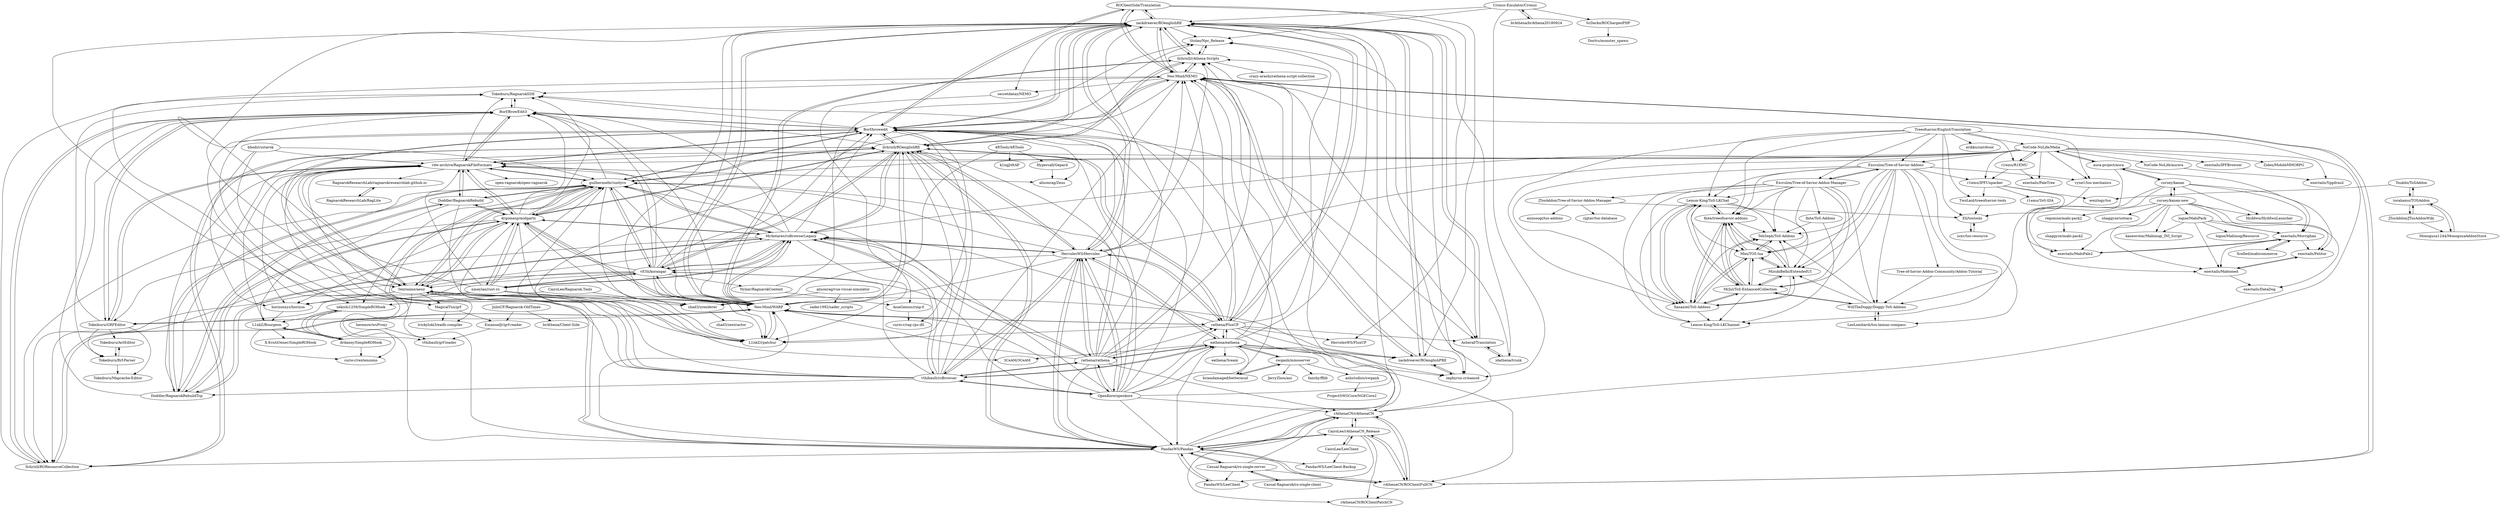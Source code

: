digraph G {
"ROClientSide/Translation" -> "zackdreaver/ROenglishRE"
"ROClientSide/Translation" -> "Neo-Mind/NEMO"
"ROClientSide/Translation" -> "zackdreaver/ROenglishPRE"
"ROClientSide/Translation" -> "HerculesWS/FluxCP"
"ROClientSide/Translation" -> "Borf/browedit"
"cursey/kanan-new" -> "cursey/kanan"
"cursey/kanan-new" -> "exectails/Morrighan"
"cursey/kanan-new" -> "shaggyze/uotiara"
"cursey/kanan-new" -> "exectails/MabiPale2"
"cursey/kanan-new" -> "Hyddwn/HyddwnLauncher"
"cursey/kanan-new" -> "exectails/Fetitor"
"cursey/kanan-new" -> "exectails/Mabioned"
"cursey/kanan-new" -> "logue/MabiPack"
"cursey/kanan-new" -> "regomne/mabi-pack2"
"cursey/kanan-new" -> "kaneorotar/Mabinogi_INI_Script"
"rathena/rathena" -> "HerculesWS/Hercules"
"rathena/rathena" -> "llchrisll/ROenglishRE"
"rathena/rathena" -> "OpenKore/openkore"
"rathena/rathena" -> "rathena/FluxCP"
"rathena/rathena" -> "PandasWS/Pandas"
"rathena/rathena" -> "vthibault/roBrowser"
"rathena/rathena" -> "zackdreaver/ROenglishRE"
"rathena/rathena" -> "eathena/eathena"
"rathena/rathena" -> "MrAntares/roBrowserLegacy"
"rathena/rathena" -> "guilhermelhr/unityro"
"rathena/rathena" -> "Neo-Mind/WARP"
"rathena/rathena" -> "Neo-Mind/NEMO"
"rathena/rathena" -> "rAthenaCN/rAthenaCN"
"rathena/rathena" -> "Borf/browedit"
"rathena/rathena" -> "llchrisll/rAthena-Scripts"
"Neo-Mind/NEMO" -> "zackdreaver/ROenglishRE"
"Neo-Mind/NEMO" -> "secretdataz/NEMO"
"Neo-Mind/NEMO" -> "zackdreaver/ROenglishPRE"
"Neo-Mind/NEMO" -> "zephyrus-cr/eamod"
"Neo-Mind/NEMO" -> "rAthenaCN/ROClientFullCN"
"Neo-Mind/NEMO" -> "ROClientSide/Translation"
"Neo-Mind/NEMO" -> "llchrisll/rAthena-Scripts"
"Neo-Mind/NEMO" -> "Borf/browedit"
"Neo-Mind/NEMO" -> "3CeAM/3CeAM"
"Neo-Mind/NEMO" -> "Asheraf/Translation"
"Neo-Mind/NEMO" -> "Tokeiburu/RagnarokSDE"
"MrAntares/roBrowserLegacy" -> "guilhermelhr/unityro"
"MrAntares/roBrowserLegacy" -> "llchrisll/ROenglishRE"
"MrAntares/roBrowserLegacy" -> "vE5li/korangar"
"MrAntares/roBrowserLegacy" -> "nmeylan/rust-ro"
"MrAntares/roBrowserLegacy" -> "Neo-Mind/WARP"
"MrAntares/roBrowserLegacy" -> "drgomesp/midgarts"
"MrAntares/roBrowserLegacy" -> "L1nkZ/rpatchur"
"MrAntares/roBrowserLegacy" -> "llchrisll/ROResourceCollection"
"MrAntares/roBrowserLegacy" -> "rdw-archive/RagnarokFileFormats"
"MrAntares/roBrowserLegacy" -> "Borf/BrowEdit3"
"MrAntares/roBrowserLegacy" -> "Temtaime/aesir"
"MrAntares/roBrowserLegacy" -> "vthibault/roBrowser"
"MrAntares/roBrowserLegacy" -> "HerculesWS/Hercules"
"MrAntares/roBrowserLegacy" -> "Doddler/RagnarokRebuildTcp"
"MrAntares/roBrowserLegacy" -> "Borf/browedit"
"vthibault/roBrowser" -> "MrAntares/roBrowserLegacy"
"vthibault/roBrowser" -> "guilhermelhr/unityro"
"vthibault/roBrowser" -> "HerculesWS/Hercules"
"vthibault/roBrowser" -> "Doddler/RagnarokRebuildTcp"
"vthibault/roBrowser" -> "eathena/eathena"
"vthibault/roBrowser" -> "drgomesp/midgarts"
"vthibault/roBrowser" -> "rdw-archive/RagnarokFileFormats"
"vthibault/roBrowser" -> "rathena/rathena"
"vthibault/roBrowser" -> "Temtaime/aesir"
"vthibault/roBrowser" -> "vE5li/korangar"
"vthibault/roBrowser" -> "Borf/browedit"
"vthibault/roBrowser" -> "Neo-Mind/NEMO"
"vthibault/roBrowser" -> "llchrisll/ROenglishRE"
"vthibault/roBrowser" -> "zackdreaver/ROenglishRE"
"vthibault/roBrowser" -> "OpenKore/openkore"
"PandasWS/Pandas" -> "rAthenaCN/rAthenaCN"
"PandasWS/Pandas" -> "rAthenaCN/ROClientFullCN"
"PandasWS/Pandas" -> "PandasWS/LeeClient"
"PandasWS/Pandas" -> "CairoLee/rAthenaCN_Release"
"PandasWS/Pandas" -> "llchrisll/ROenglishRE"
"PandasWS/Pandas" -> "guilhermelhr/unityro"
"PandasWS/Pandas" -> "Casual-Ragnarok/ro-single-server"
"PandasWS/Pandas" -> "llchrisll/ROResourceCollection"
"PandasWS/Pandas" -> "llchrisll/rAthena-Scripts"
"PandasWS/Pandas" -> "PandasWS/LeeClient-Backup"
"PandasWS/Pandas" -> "zackdreaver/ROenglishRE"
"PandasWS/Pandas" -> "Tokeiburu/RagnarokSDE"
"PandasWS/Pandas" -> "Neo-Mind/NEMO"
"PandasWS/Pandas" -> "Neo-Mind/WARP"
"PandasWS/Pandas" -> "HerculesWS/Hercules"
"Temtaime/aesir" -> "Borf/browedit"
"Temtaime/aesir" -> "L1nkZ/rpatchur"
"Temtaime/aesir" -> "rdw-archive/RagnarokFileFormats"
"Temtaime/aesir" -> "guilhermelhr/unityro"
"Temtaime/aesir" -> "drgomesp/midgarts"
"Temtaime/aesir" -> "horizonxyz/horizon"
"Temtaime/aesir" -> "Neo-Mind/WARP"
"Temtaime/aesir" -> "MagicalTux/grf"
"Temtaime/aesir" -> "vthibault/grf-loader"
"Temtaime/aesir" -> "trickyloki3/eadb.compiler"
"Temtaime/aesir" -> "zackdreaver/ROenglishPRE"
"Asheraf/Translation" -> "zackdreaver/ROenglishRE"
"Asheraf/Translation" -> "idathena/trunk"
"idathena/trunk" -> "Asheraf/Translation"
"idathena/trunk" -> "Stolao/Npc_Release"
"guilhermelhr/unityro" -> "MrAntares/roBrowserLegacy"
"guilhermelhr/unityro" -> "Doddler/RagnarokRebuildTcp"
"guilhermelhr/unityro" -> "llchrisll/ROenglishRE"
"guilhermelhr/unityro" -> "vE5li/korangar"
"guilhermelhr/unityro" -> "L1nkZ/rpatchur"
"guilhermelhr/unityro" -> "Temtaime/aesir"
"guilhermelhr/unityro" -> "rdw-archive/RagnarokFileFormats"
"guilhermelhr/unityro" -> "Doddler/RagnarokRebuild"
"guilhermelhr/unityro" -> "sekishi1259/SimpleROHook"
"guilhermelhr/unityro" -> "Borf/BrowEdit3"
"guilhermelhr/unityro" -> "Borf/browedit"
"guilhermelhr/unityro" -> "llchrisll/ROResourceCollection"
"guilhermelhr/unityro" -> "PandasWS/Pandas"
"guilhermelhr/unityro" -> "Neo-Mind/WARP"
"guilhermelhr/unityro" -> "drgomesp/midgarts"
"rathena/FluxCP" -> "zackdreaver/ROenglishRE"
"rathena/FluxCP" -> "llchrisll/ROenglishRE"
"rathena/FluxCP" -> "Neo-Mind/WARP"
"rathena/FluxCP" -> "zackdreaver/ROenglishPRE"
"rathena/FluxCP" -> "llchrisll/rAthena-Scripts"
"rathena/FluxCP" -> "HerculesWS/Hercules"
"rathena/FluxCP" -> "L1nkZ/rpatchur"
"rathena/FluxCP" -> "zephyrus-cr/eamod"
"rathena/FluxCP" -> "Borf/browedit"
"rathena/FluxCP" -> "Stolao/Npc_Release"
"rathena/FluxCP" -> "HerculesWS/FluxCP"
"rathena/FluxCP" -> "Neo-Mind/NEMO"
"rathena/FluxCP" -> "eathena/eathena"
"rathena/FluxCP" -> "Asheraf/Translation"
"rathena/FluxCP" -> "MrAntares/roBrowserLegacy"
"herenow/wsProxy" -> "vthibault/grf-loader"
"exectails/Mabioned" -> "exectails/Fetitor"
"exectails/Mabioned" -> "exectails/DataDog"
"bbodi/rustarok" -> "horizonxyz/horizon"
"bbodi/rustarok" -> "guilhermelhr/unityro"
"bbodi/rustarok" -> "rdw-archive/RagnarokFileFormats"
"bbodi/rustarok" -> "Temtaime/aesir"
"L1nkZ/Bourgeon" -> "curio-r/rextensions"
"L1nkZ/Bourgeon" -> "drdaxxy/SimpleROHook"
"L1nkZ/Bourgeon" -> "X-EcutiOnner/SimpleROHook"
"horizonxyz/horizon" -> "L1nkZ/Bourgeon"
"ScDarko/ROChargenPHP" -> "Doctrs/monster_spawn"
"briandamaged/bettermud" -> "swganh/mmoserver"
"Hypercall/Gepard" -> "alisonrag/Zeus"
"EmanuelJr/grf-reader" -> "vthibault/grf-loader"
"JulioCF/Ragnarok-OldTimes" -> "brAthena/Client-Side"
"JulioCF/Ragnarok-OldTimes" -> "EmanuelJr/grf-reader"
"anhstudios/swganh" -> "ProjectSWGCore/NGECore2"
"drdaxxy/SimpleROHook" -> "L1nkZ/Bourgeon"
"drdaxxy/SimpleROHook" -> "sekishi1259/SimpleROHook"
"drdaxxy/SimpleROHook" -> "curio-r/rextensions"
"Casual-Ragnarok/ro-single-server" -> "Casual-Ragnarok/ro-single-client"
"Casual-Ragnarok/ro-single-server" -> "PandasWS/Pandas"
"Casual-Ragnarok/ro-single-server" -> "rAthenaCN/rAthenaCN"
"Casual-Ragnarok/ro-single-server" -> "rAthenaCN/ROClientFullCN"
"Casual-Ragnarok/ro-single-server" -> "PandasWS/LeeClient"
"PandasWS/LeeClient" -> "PandasWS/Pandas"
"Tokeiburu/RagnarokSDE" -> "Borf/BrowEdit3"
"llchrisll/ROenglishRE" -> "Neo-Mind/WARP"
"llchrisll/ROenglishRE" -> "llchrisll/ROResourceCollection"
"llchrisll/ROenglishRE" -> "zackdreaver/ROenglishRE"
"llchrisll/ROenglishRE" -> "llchrisll/rAthena-Scripts"
"llchrisll/ROenglishRE" -> "guilhermelhr/unityro"
"llchrisll/ROenglishRE" -> "MrAntares/roBrowserLegacy"
"llchrisll/ROenglishRE" -> "rathena/FluxCP"
"llchrisll/ROenglishRE" -> "HerculesWS/Hercules"
"llchrisll/ROenglishRE" -> "L1nkZ/rpatchur"
"llchrisll/ROenglishRE" -> "PandasWS/Pandas"
"llchrisll/ROenglishRE" -> "vE5li/korangar"
"llchrisll/ROenglishRE" -> "Borf/browedit"
"llchrisll/ROenglishRE" -> "drgomesp/midgarts"
"llchrisll/ROenglishRE" -> "Borf/BrowEdit3"
"llchrisll/ROenglishRE" -> "rdw-archive/RagnarokFileFormats"
"L1nkZ/rpatchur" -> "Neo-Mind/WARP"
"Doddler/RagnarokRebuild" -> "Doddler/RagnarokRebuildTcp"
"Doddler/RagnarokRebuild" -> "L1nkZ/Bourgeon"
"Doddler/RagnarokRebuild" -> "drgomesp/midgarts"
"Doddler/RagnarokRebuild" -> "guilhermelhr/unityro"
"Doddler/RagnarokRebuild" -> "rdw-archive/RagnarokFileFormats"
"Doddler/RagnarokRebuild" -> "L1nkZ/rpatchur"
"Cronus-Emulator/Cronus" -> "brAthena/brAthena20180924"
"Cronus-Emulator/Cronus" -> "zephyrus-cr/eamod"
"Cronus-Emulator/Cronus" -> "zackdreaver/ROenglishRE"
"Cronus-Emulator/Cronus" -> "ScDarko/ROChargenPHP"
"Cronus-Emulator/Cronus" -> "Stolao/Npc_Release"
"zephyrus-cr/eamod" -> "zackdreaver/ROenglishPRE"
"Casual-Ragnarok/ro-single-client" -> "Casual-Ragnarok/ro-single-server"
"TwoLaid/treeofsavior-tools" -> "Ell/tostools"
"exectails/MabiPale2" -> "exectails/Morrighan"
"eathena/eathena" -> "swganh/mmoserver"
"eathena/eathena" -> "HerculesWS/Hercules"
"eathena/eathena" -> "rathena/FluxCP"
"eathena/eathena" -> "Neo-Mind/NEMO"
"eathena/eathena" -> "zephyrus-cr/eamod"
"eathena/eathena" -> "rAthenaCN/rAthenaCN"
"eathena/eathena" -> "briandamaged/bettermud"
"eathena/eathena" -> "eathena/3ceam"
"eathena/eathena" -> "zackdreaver/ROenglishRE"
"eathena/eathena" -> "zackdreaver/ROenglishPRE"
"eathena/eathena" -> "vthibault/roBrowser"
"eathena/eathena" -> "rAthenaCN/ROClientFullCN"
"eathena/eathena" -> "PandasWS/Pandas"
"eathena/eathena" -> "rathena/rathena"
"eathena/eathena" -> "3CeAM/3CeAM"
"rdw-archive/RagnarokFileFormats" -> "drgomesp/midgarts"
"rdw-archive/RagnarokFileFormats" -> "Borf/browedit"
"rdw-archive/RagnarokFileFormats" -> "horizonxyz/horizon"
"rdw-archive/RagnarokFileFormats" -> "Tokeiburu/GRFEditor"
"rdw-archive/RagnarokFileFormats" -> "Temtaime/aesir"
"rdw-archive/RagnarokFileFormats" -> "Borf/BrowEdit3"
"rdw-archive/RagnarokFileFormats" -> "RagnarokResearchLab/ragnarokresearchlab.github.io"
"rdw-archive/RagnarokFileFormats" -> "open-ragnarok/open-ragnarok"
"rdw-archive/RagnarokFileFormats" -> "guilhermelhr/unityro"
"rdw-archive/RagnarokFileFormats" -> "MagicalTux/grf"
"rdw-archive/RagnarokFileFormats" -> "Tokeiburu/RagnarokSDE"
"rdw-archive/RagnarokFileFormats" -> "L1nkZ/Bourgeon"
"rdw-archive/RagnarokFileFormats" -> "Doddler/RagnarokRebuild"
"rdw-archive/RagnarokFileFormats" -> "alisonrag/Zeus"
"sekishi1259/SimpleROHook" -> "drdaxxy/SimpleROHook"
"sekishi1259/SimpleROHook" -> "curio-r/rextensions"
"sekishi1259/SimpleROHook" -> "L1nkZ/Bourgeon"
"Ell/tostools" -> "zcxv/tos-resource"
"vE5li/korangar" -> "nmeylan/rust-ro"
"vE5li/korangar" -> "guilhermelhr/unityro"
"vE5li/korangar" -> "MrAntares/roBrowserLegacy"
"vE5li/korangar" -> "Neo-Mind/WARP"
"vE5li/korangar" -> "llchrisll/ROenglishRE"
"vE5li/korangar" -> "Borf/BrowEdit3"
"vE5li/korangar" -> "horizonxyz/horizon"
"vE5li/korangar" -> "drgomesp/midgarts"
"vE5li/korangar" -> "L1nkZ/rpatchur"
"vE5li/korangar" -> "llchrisll/ROResourceCollection"
"vE5li/korangar" -> "rdw-archive/RagnarokFileFormats"
"vE5li/korangar" -> "Borf/browedit"
"vE5li/korangar" -> "Nyliar/RagnarokContent"
"vE5li/korangar" -> "zackdreaver/ROenglishRE"
"vE5li/korangar" -> "Temtaime/aesir"
"zackdreaver/ROenglishRE" -> "zackdreaver/ROenglishPRE"
"zackdreaver/ROenglishRE" -> "llchrisll/ROenglishRE"
"zackdreaver/ROenglishRE" -> "Neo-Mind/NEMO"
"zackdreaver/ROenglishRE" -> "Asheraf/Translation"
"zackdreaver/ROenglishRE" -> "rathena/FluxCP"
"zackdreaver/ROenglishRE" -> "Stolao/Npc_Release"
"zackdreaver/ROenglishRE" -> "Borf/browedit"
"zackdreaver/ROenglishRE" -> "zephyrus-cr/eamod"
"zackdreaver/ROenglishRE" -> "ROClientSide/Translation"
"zackdreaver/ROenglishRE" -> "llchrisll/rAthena-Scripts"
"zackdreaver/ROenglishRE" -> "Neo-Mind/WARP"
"zackdreaver/ROenglishRE" -> "secretdataz/NEMO"
"zackdreaver/ROenglishRE" -> "idathena/trunk"
"zackdreaver/ROenglishRE" -> "L1nkZ/rpatchur"
"zackdreaver/ROenglishRE" -> "HerculesWS/Hercules"
"zackdreaver/ROenglishPRE" -> "zackdreaver/ROenglishRE"
"zackdreaver/ROenglishPRE" -> "zephyrus-cr/eamod"
"zackdreaver/ROenglishPRE" -> "Neo-Mind/NEMO"
"llchrisll/rAthena-Scripts" -> "Stolao/Npc_Release"
"llchrisll/rAthena-Scripts" -> "llchrisll/ROenglishRE"
"llchrisll/rAthena-Scripts" -> "crazy-arashi/rathena-script-collection"
"llchrisll/rAthena-Scripts" -> "zackdreaver/ROenglishRE"
"llchrisll/rAthena-Scripts" -> "Neo-Mind/WARP"
"llchrisll/rAthena-Scripts" -> "Neo-Mind/NEMO"
"drgomesp/midgarts" -> "rdw-archive/RagnarokFileFormats"
"drgomesp/midgarts" -> "horizonxyz/horizon"
"drgomesp/midgarts" -> "Doddler/RagnarokRebuild"
"drgomesp/midgarts" -> "Borf/BrowEdit3"
"drgomesp/midgarts" -> "zhad3/zrenderer"
"drgomesp/midgarts" -> "L1nkZ/rpatchur"
"drgomesp/midgarts" -> "Temtaime/aesir"
"drgomesp/midgarts" -> "llchrisll/ROenglishRE"
"drgomesp/midgarts" -> "MrAntares/roBrowserLegacy"
"drgomesp/midgarts" -> "Neo-Mind/WARP"
"drgomesp/midgarts" -> "Tokeiburu/GRFEditor"
"drgomesp/midgarts" -> "nmeylan/rust-ro"
"drgomesp/midgarts" -> "guilhermelhr/unityro"
"drgomesp/midgarts" -> "Tokeiburu/RagnarokSDE"
"drgomesp/midgarts" -> "Doddler/RagnarokRebuildTcp"
"Neo-Mind/WARP" -> "llchrisll/ROenglishRE"
"Neo-Mind/WARP" -> "L1nkZ/rpatchur"
"Neo-Mind/WARP" -> "llchrisll/ROResourceCollection"
"Neo-Mind/WARP" -> "zackdreaver/ROenglishRE"
"Neo-Mind/WARP" -> "llchrisll/rAthena-Scripts"
"Neo-Mind/WARP" -> "Borf/BrowEdit3"
"Neo-Mind/WARP" -> "rathena/FluxCP"
"Neo-Mind/WARP" -> "vE5li/korangar"
"Neo-Mind/WARP" -> "MrAntares/roBrowserLegacy"
"Neo-Mind/WARP" -> "drgomesp/midgarts"
"Neo-Mind/WARP" -> "Tokeiburu/GRFEditor"
"Neo-Mind/WARP" -> "Temtaime/aesir"
"Borf/browedit" -> "rdw-archive/RagnarokFileFormats"
"Borf/browedit" -> "Borf/BrowEdit3"
"Borf/browedit" -> "Temtaime/aesir"
"Borf/browedit" -> "MagicalTux/grf"
"Borf/browedit" -> "zackdreaver/ROenglishRE"
"Borf/browedit" -> "Asheraf/Translation"
"Borf/browedit" -> "sekishi1259/SimpleROHook"
"Borf/browedit" -> "Neo-Mind/NEMO"
"Borf/browedit" -> "llchrisll/ROenglishRE"
"Borf/browedit" -> "Tokeiburu/RagnarokSDE"
"Borf/browedit" -> "Stolao/Npc_Release"
"Borf/browedit" -> "guilhermelhr/unityro"
"Borf/browedit" -> "ROClientSide/Translation"
"Borf/browedit" -> "alisonrag/Zeus"
"Borf/browedit" -> "curio-r/rag-cps-dll"
"Treeofsavior/EnglishTranslation" -> "Excrulon/Tree-of-Savior-Addons"
"Treeofsavior/EnglishTranslation" -> "r1emu/R1EMU"
"Treeofsavior/EnglishTranslation" -> "NoCode-NoLife/Melia"
"Treeofsavior/EnglishTranslation" -> "TwoLaid/treeofsavior-tools"
"Treeofsavior/EnglishTranslation" -> "Lemon-King/ToS-LKChat"
"Treeofsavior/EnglishTranslation" -> "fiote/treeofsavior-addons"
"Treeofsavior/EnglishTranslation" -> "vyne1/tos-mechanics"
"Treeofsavior/EnglishTranslation" -> "Excrulon/Tree-of-Savior-Addon-Manager"
"Treeofsavior/EnglishTranslation" -> "Ell/tostools"
"Treeofsavior/EnglishTranslation" -> "erikku/smt4tool"
"Treeofsavior/EnglishTranslation" -> "Xanaxiel/ToS-Addons"
"Doddler/RagnarokRebuildTcp" -> "Doddler/RagnarokRebuild"
"Doddler/RagnarokRebuildTcp" -> "guilhermelhr/unityro"
"Doddler/RagnarokRebuildTcp" -> "drgomesp/midgarts"
"Doddler/RagnarokRebuildTcp" -> "MrAntares/roBrowserLegacy"
"Doddler/RagnarokRebuildTcp" -> "Borf/BrowEdit3"
"Doddler/RagnarokRebuildTcp" -> "rdw-archive/RagnarokFileFormats"
"brAthena/brAthena20180924" -> "Cronus-Emulator/Cronus"
"logue/MabiPack" -> "exectails/Morrighan"
"logue/MabiPack" -> "logue/MabinogiResource"
"logue/MabiPack" -> "kaneorotar/Mabinogi_INI_Script"
"logue/MabiPack" -> "exectails/Mabioned"
"logue/MabiPack" -> "exectails/DataDog"
"exectails/Morrighan" -> "exectails/MabiPale2"
"exectails/Morrighan" -> "exectails/Fetitor"
"exectails/Morrighan" -> "Xcelled/mabicommerce"
"exectails/Morrighan" -> "exectails/Mabioned"
"nmeylan/rust-ro" -> "vE5li/korangar"
"nmeylan/rust-ro" -> "MrAntares/roBrowserLegacy"
"nmeylan/rust-ro" -> "horizonxyz/horizon"
"nmeylan/rust-ro" -> "Borf/BrowEdit3"
"nmeylan/rust-ro" -> "rdw-archive/RagnarokFileFormats"
"nmeylan/rust-ro" -> "drgomesp/midgarts"
"nmeylan/rust-ro" -> "L1nkZ/rpatchur"
"nmeylan/rust-ro" -> "Tokeiburu/GRFEditor"
"nmeylan/rust-ro" -> "guilhermelhr/unityro"
"nmeylan/rust-ro" -> "zhad3/zrenderer"
"zhad3/zrenderer" -> "zhad3/zextractor"
"Xcelled/mabicommerce" -> "exectails/Morrighan"
"llchrisll/ROResourceCollection" -> "llchrisll/ROenglishRE"
"llchrisll/ROResourceCollection" -> "Neo-Mind/WARP"
"llchrisll/ROResourceCollection" -> "Borf/BrowEdit3"
"llchrisll/ROResourceCollection" -> "Tokeiburu/RagnarokSDE"
"zcxv/tos-resource" -> "Ell/tostools"
"Stolao/Npc_Release" -> "llchrisll/rAthena-Scripts"
"4RTools/4RTools" -> "k1ngJ/dtAP"
"4RTools/4RTools" -> "Hypercall/Gepard"
"4RTools/4RTools" -> "zhad3/zrenderer"
"r1emu/R1EMU" -> "exectails/PaleTree"
"r1emu/R1EMU" -> "NoCode-NoLife/Melia"
"r1emu/R1EMU" -> "r1emu/IPFUnpacker"
"Borf/BrowEdit3" -> "Tokeiburu/RagnarokSDE"
"Borf/BrowEdit3" -> "Borf/browedit"
"Borf/BrowEdit3" -> "Tokeiburu/GRFEditor"
"Borf/BrowEdit3" -> "llchrisll/ROResourceCollection"
"Borf/BrowEdit3" -> "rdw-archive/RagnarokFileFormats"
"Borf/BrowEdit3" -> "Tokeiburu/Rrf-Parser"
"r1emu/IPFUnpacker" -> "TwoLaid/treeofsavior-tools"
"r1emu/IPFUnpacker" -> "Ell/tostools"
"r1emu/IPFUnpacker" -> "weizlogy/tos"
"r1emu/IPFUnpacker" -> "r1emu/ToS-IDA"
"Excrulon/Tree-of-Savior-Addons" -> "Excrulon/Tree-of-Savior-Addon-Manager"
"Excrulon/Tree-of-Savior-Addons" -> "Xanaxiel/ToS-Addons"
"Excrulon/Tree-of-Savior-Addons" -> "Lemon-King/ToS-LKChat"
"Excrulon/Tree-of-Savior-Addons" -> "fiote/treeofsavior-addons"
"Excrulon/Tree-of-Savior-Addons" -> "MrJul/ToS-EnhancedCollection"
"Excrulon/Tree-of-Savior-Addons" -> "Miei/TOS-lua"
"Excrulon/Tree-of-Savior-Addons" -> "MizukiBelhi/ExtendedUI"
"Excrulon/Tree-of-Savior-Addons" -> "TehSeph/ToS-Addons"
"Excrulon/Tree-of-Savior-Addons" -> "WillTheDoggy/Doggy-ToS-Addons"
"Excrulon/Tree-of-Savior-Addons" -> "vyne1/tos-mechanics"
"Excrulon/Tree-of-Savior-Addons" -> "Lemon-King/ToS-LKChannel"
"Excrulon/Tree-of-Savior-Addons" -> "Tree-of-Savior-Addon-Community/Addon-Tutorial"
"Excrulon/Tree-of-Savior-Addons" -> "LeoLombardi/tos-laimas-compass"
"Excrulon/Tree-of-Savior-Addons" -> "r1emu/IPFUnpacker"
"exectails/Fetitor" -> "exectails/Mabioned"
"regomne/mabi-pack2" -> "shaggyze/mabi-pack2"
"Excrulon/Tree-of-Savior-Addon-Manager" -> "MrJul/ToS-EnhancedCollection"
"Excrulon/Tree-of-Savior-Addon-Manager" -> "Xanaxiel/ToS-Addons"
"Excrulon/Tree-of-Savior-Addon-Manager" -> "Excrulon/Tree-of-Savior-Addons"
"Excrulon/Tree-of-Savior-Addon-Manager" -> "Lemon-King/ToS-LKChat"
"Excrulon/Tree-of-Savior-Addon-Manager" -> "Miei/TOS-lua"
"Excrulon/Tree-of-Savior-Addon-Manager" -> "fiote/treeofsavior-addons"
"Excrulon/Tree-of-Savior-Addon-Manager" -> "fiote/ToS-Addons"
"Excrulon/Tree-of-Savior-Addon-Manager" -> "Lemon-King/ToS-LKChannel"
"Excrulon/Tree-of-Savior-Addon-Manager" -> "WillTheDoggy/Doggy-ToS-Addons"
"Excrulon/Tree-of-Savior-Addon-Manager" -> "TehSeph/ToS-Addons"
"Excrulon/Tree-of-Savior-Addon-Manager" -> "MizukiBelhi/ExtendedUI"
"Excrulon/Tree-of-Savior-Addon-Manager" -> "JTosAddon/Tree-of-Savior-Addon-Manager"
"aura-project/aura" -> "cursey/kanan"
"aura-project/aura" -> "exectails/Morrighan"
"aura-project/aura" -> "exectails/MabiPale2"
"aura-project/aura" -> "NoCode-NoLife/Melia"
"vyne1/tos-mechanics" -> "WillTheDoggy/Doggy-ToS-Addons"
"alisonrag/vue-visual-simulator" -> "zhad3/zrenderer"
"alisonrag/vue-visual-simulator" -> "sader1992/sader_scripts"
"RagnarokResearchLab/ragnarokresearchlab.github.io" -> "RagnarokResearchLab/RagLite"
"MagicalTux/grf" -> "trickyloki3/eadb.compiler"
"MagicalTux/grf" -> "EmanuelJr/grf-reader"
"CairoLee/LeeClient" -> "PandasWS/LeeClient-Backup"
"CairoLee/LeeClient" -> "CairoLee/rAthenaCN_Release"
"rAthenaCN/rAthenaCN" -> "rAthenaCN/ROClientFullCN"
"rAthenaCN/rAthenaCN" -> "PandasWS/Pandas"
"rAthenaCN/rAthenaCN" -> "CairoLee/rAthenaCN_Release"
"rAthenaCN/rAthenaCN" -> "rAthenaCN/ROClientPatchCN"
"rAthenaCN/rAthenaCN" -> "zackdreaver/ROenglishRE"
"rAthenaCN/rAthenaCN" -> "Neo-Mind/NEMO"
"OpenKore/openkore" -> "rathena/rathena"
"OpenKore/openkore" -> "HerculesWS/Hercules"
"OpenKore/openkore" -> "vthibault/roBrowser"
"OpenKore/openkore" -> "llchrisll/ROenglishRE"
"OpenKore/openkore" -> "PandasWS/Pandas"
"OpenKore/openkore" -> "zackdreaver/ROenglishRE"
"OpenKore/openkore" -> "eathena/eathena"
"OpenKore/openkore" -> "MrAntares/roBrowserLegacy"
"OpenKore/openkore" -> "rathena/FluxCP"
"OpenKore/openkore" -> "vE5li/korangar"
"OpenKore/openkore" -> "guilhermelhr/unityro"
"OpenKore/openkore" -> "rAthenaCN/rAthenaCN"
"OpenKore/openkore" -> "Neo-Mind/WARP"
"OpenKore/openkore" -> "Neo-Mind/NEMO"
"OpenKore/openkore" -> "Borf/browedit"
"CairoLee/rAthenaCN_Release" -> "CairoLee/LeeClient"
"CairoLee/rAthenaCN_Release" -> "rAthenaCN/rAthenaCN"
"CairoLee/rAthenaCN_Release" -> "rAthenaCN/ROClientFullCN"
"CairoLee/rAthenaCN_Release" -> "rAthenaCN/ROClientPatchCN"
"CairoLee/rAthenaCN_Release" -> "PandasWS/Pandas"
"CairoLee/rAthenaCN_Release" -> "PandasWS/LeeClient"
"NoCode-NoLife/Melia" -> "r1emu/R1EMU"
"NoCode-NoLife/Melia" -> "exectails/PaleTree"
"NoCode-NoLife/Melia" -> "aura-project/aura"
"NoCode-NoLife/Melia" -> "r1emu/IPFUnpacker"
"NoCode-NoLife/Melia" -> "MrAntares/roBrowserLegacy"
"NoCode-NoLife/Melia" -> "guilhermelhr/unityro"
"NoCode-NoLife/Melia" -> "Excrulon/Tree-of-Savior-Addons"
"NoCode-NoLife/Melia" -> "Doddler/RagnarokRebuildTcp"
"NoCode-NoLife/Melia" -> "rdw-archive/RagnarokFileFormats"
"NoCode-NoLife/Melia" -> "exectails/Yggdrasil"
"NoCode-NoLife/Melia" -> "HerculesWS/Hercules"
"NoCode-NoLife/Melia" -> "exectails/IPFBrowser"
"NoCode-NoLife/Melia" -> "vyne1/tos-mechanics"
"NoCode-NoLife/Melia" -> "NoCode-NoLife/aurora"
"NoCode-NoLife/Melia" -> "Ziden/MobileMMORPG" ["e"=1]
"WillTheDoggy/Doggy-ToS-Addons" -> "MrJul/ToS-EnhancedCollection"
"WillTheDoggy/Doggy-ToS-Addons" -> "LeoLombardi/tos-laimas-compass"
"WillTheDoggy/Doggy-ToS-Addons" -> "TehSeph/ToS-Addons"
"WillTheDoggy/Doggy-ToS-Addons" -> "MizukiBelhi/ExtendedUI"
"Lemon-King/ToS-LKChat" -> "MrJul/ToS-EnhancedCollection"
"Lemon-King/ToS-LKChat" -> "fiote/treeofsavior-addons"
"Lemon-King/ToS-LKChat" -> "Xanaxiel/ToS-Addons"
"Lemon-King/ToS-LKChat" -> "Miei/TOS-lua"
"Lemon-King/ToS-LKChat" -> "TehSeph/ToS-Addons"
"Lemon-King/ToS-LKChat" -> "MizukiBelhi/ExtendedUI"
"Lemon-King/ToS-LKChat" -> "Lemon-King/ToS-LKChannel"
"CairoLee/Ragnarok.Tools" -> "zhad3/zrenderer"
"CairoLee/Ragnarok.Tools" -> "sekishi1259/SimpleROHook"
"Miei/TOS-lua" -> "TehSeph/ToS-Addons"
"Miei/TOS-lua" -> "MizukiBelhi/ExtendedUI"
"Miei/TOS-lua" -> "MrJul/ToS-EnhancedCollection"
"Miei/TOS-lua" -> "Xanaxiel/ToS-Addons"
"Miei/TOS-lua" -> "fiote/treeofsavior-addons"
"fiote/treeofsavior-addons" -> "Miei/TOS-lua"
"fiote/treeofsavior-addons" -> "TehSeph/ToS-Addons"
"fiote/treeofsavior-addons" -> "Lemon-King/ToS-LKChat"
"fiote/treeofsavior-addons" -> "Xanaxiel/ToS-Addons"
"fiote/treeofsavior-addons" -> "MizukiBelhi/ExtendedUI"
"fiote/treeofsavior-addons" -> "MrJul/ToS-EnhancedCollection"
"Tree-of-Savior-Addon-Community/Addon-Tutorial" -> "WillTheDoggy/Doggy-ToS-Addons"
"NoCode-NoLife/aurora" -> "exectails/Yggdrasil"
"Xanaxiel/ToS-Addons" -> "MrJul/ToS-EnhancedCollection"
"Xanaxiel/ToS-Addons" -> "Miei/TOS-lua"
"Xanaxiel/ToS-Addons" -> "Lemon-King/ToS-LKChat"
"Xanaxiel/ToS-Addons" -> "TehSeph/ToS-Addons"
"Xanaxiel/ToS-Addons" -> "fiote/treeofsavior-addons"
"Xanaxiel/ToS-Addons" -> "MizukiBelhi/ExtendedUI"
"Xanaxiel/ToS-Addons" -> "Lemon-King/ToS-LKChannel"
"TehSeph/ToS-Addons" -> "Miei/TOS-lua"
"MizukiBelhi/ExtendedUI" -> "TehSeph/ToS-Addons"
"MizukiBelhi/ExtendedUI" -> "Miei/TOS-lua"
"MizukiBelhi/ExtendedUI" -> "MrJul/ToS-EnhancedCollection"
"MizukiBelhi/ExtendedUI" -> "Xanaxiel/ToS-Addons"
"MizukiBelhi/ExtendedUI" -> "fiote/treeofsavior-addons"
"MrJul/ToS-EnhancedCollection" -> "Xanaxiel/ToS-Addons"
"MrJul/ToS-EnhancedCollection" -> "Miei/TOS-lua"
"MrJul/ToS-EnhancedCollection" -> "TehSeph/ToS-Addons"
"MrJul/ToS-EnhancedCollection" -> "Lemon-King/ToS-LKChat"
"MrJul/ToS-EnhancedCollection" -> "Lemon-King/ToS-LKChannel"
"MrJul/ToS-EnhancedCollection" -> "MizukiBelhi/ExtendedUI"
"MrJul/ToS-EnhancedCollection" -> "WillTheDoggy/Doggy-ToS-Addons"
"MrJul/ToS-EnhancedCollection" -> "fiote/treeofsavior-addons"
"LeoLombardi/tos-laimas-compass" -> "WillTheDoggy/Doggy-ToS-Addons"
"cursey/kanan" -> "cursey/kanan-new"
"cursey/kanan" -> "exectails/MabiPale2"
"cursey/kanan" -> "exectails/Morrighan"
"cursey/kanan" -> "Hyddwn/HyddwnLauncher"
"cursey/kanan" -> "exectails/Fetitor"
"cursey/kanan" -> "aura-project/aura"
"cursey/kanan" -> "exectails/Mabioned"
"swganh/mmoserver" -> "briandamaged/bettermud"
"swganh/mmoserver" -> "eathena/eathena"
"swganh/mmoserver" -> "anhstudios/swganh"
"swganh/mmoserver" -> "JerryZhou/aoi" ["e"=1]
"swganh/mmoserver" -> "fanchy/fflib" ["e"=1]
"rAthenaCN/ROClientFullCN" -> "rAthenaCN/rAthenaCN"
"rAthenaCN/ROClientFullCN" -> "rAthenaCN/ROClientPatchCN"
"rAthenaCN/ROClientFullCN" -> "PandasWS/Pandas"
"rAthenaCN/ROClientFullCN" -> "Neo-Mind/NEMO"
"rAthenaCN/ROClientFullCN" -> "CairoLee/rAthenaCN_Release"
"Tokeiburu/GRFEditor" -> "Tokeiburu/ActEditor"
"Tokeiburu/GRFEditor" -> "Tokeiburu/Rrf-Parser"
"Tokeiburu/GRFEditor" -> "Borf/BrowEdit3"
"Tokeiburu/GRFEditor" -> "rdw-archive/RagnarokFileFormats"
"Tokeiburu/GRFEditor" -> "Tokeiburu/Mapcache-Editor"
"Tokeiburu/GRFEditor" -> "Tokeiburu/RagnarokSDE"
"RagnarokResearchLab/RagLite" -> "RagnarokResearchLab/ragnarokresearchlab.github.io"
"Tokeiburu/Rrf-Parser" -> "Tokeiburu/ActEditor"
"Tokeiburu/Rrf-Parser" -> "Tokeiburu/Mapcache-Editor"
"Tokeiburu/ActEditor" -> "Tokeiburu/Rrf-Parser"
"fiote/ToS-Addons" -> "Lemon-King/ToS-LKChannel"
"fiote/ToS-Addons" -> "TehSeph/ToS-Addons"
"HerculesWS/Hercules" -> "rathena/rathena"
"HerculesWS/Hercules" -> "llchrisll/ROenglishRE"
"HerculesWS/Hercules" -> "zackdreaver/ROenglishRE"
"HerculesWS/Hercules" -> "rathena/FluxCP"
"HerculesWS/Hercules" -> "Neo-Mind/NEMO"
"HerculesWS/Hercules" -> "MrAntares/roBrowserLegacy"
"HerculesWS/Hercules" -> "eathena/eathena"
"HerculesWS/Hercules" -> "vthibault/roBrowser"
"HerculesWS/Hercules" -> "Borf/browedit"
"HerculesWS/Hercules" -> "guilhermelhr/unityro"
"HerculesWS/Hercules" -> "PandasWS/Pandas"
"HerculesWS/Hercules" -> "vE5li/korangar"
"HerculesWS/Hercules" -> "OpenKore/openkore"
"HerculesWS/Hercules" -> "Neo-Mind/WARP"
"HerculesWS/Hercules" -> "llchrisll/rAthena-Scripts"
"JTosAddon/Tree-of-Savior-Addon-Manager" -> "rjgtav/tos-database"
"JTosAddon/Tree-of-Savior-Addon-Manager" -> "eunsoogi/tos-addons"
"JTosAddon/Tree-of-Savior-Addon-Manager" -> "Ell/tostools"
"torahamu/TOSAddon" -> "JTosAddon/JTosAddonWiki"
"torahamu/TOSAddon" -> "Toukibi/ToSAddon"
"torahamu/TOSAddon" -> "Monogusa1244/MonogusaAddonStore"
"Toukibi/ToSAddon" -> "weizlogy/tos"
"Toukibi/ToSAddon" -> "torahamu/TOSAddon"
"Monogusa1244/MonogusaAddonStore" -> "torahamu/TOSAddon"
"AsiaGenius/ring-0" -> "curio-r/rag-cps-dll"
"JTosAddon/JTosAddonWiki" -> "torahamu/TOSAddon"
"JTosAddon/JTosAddonWiki" -> "Monogusa1244/MonogusaAddonStore"
"secretdataz/NEMO" -> "AsiaGenius/ring-0"
"Nyliar/RagnarokContent" -> "AsiaGenius/ring-0"
"Nyliar/RagnarokContent" -> "Stolao/Npc_Release"
"ROClientSide/Translation" ["l"="-22.931,-34.26"]
"zackdreaver/ROenglishRE" ["l"="-22.915,-34.242"]
"Neo-Mind/NEMO" ["l"="-22.915,-34.23"]
"zackdreaver/ROenglishPRE" ["l"="-22.932,-34.238"]
"HerculesWS/FluxCP" ["l"="-22.952,-34.265"]
"Borf/browedit" ["l"="-22.893,-34.264"]
"cursey/kanan-new" ["l"="-22.623,-34.183"]
"cursey/kanan" ["l"="-22.649,-34.205"]
"exectails/Morrighan" ["l"="-22.642,-34.193"]
"shaggyze/uotiara" ["l"="-22.596,-34.164"]
"exectails/MabiPale2" ["l"="-22.661,-34.195"]
"Hyddwn/HyddwnLauncher" ["l"="-22.644,-34.182"]
"exectails/Fetitor" ["l"="-22.629,-34.204"]
"exectails/Mabioned" ["l"="-22.616,-34.2"]
"logue/MabiPack" ["l"="-22.6,-34.192"]
"regomne/mabi-pack2" ["l"="-22.612,-34.151"]
"kaneorotar/Mabinogi_INI_Script" ["l"="-22.598,-34.177"]
"rathena/rathena" ["l"="-22.897,-34.216"]
"HerculesWS/Hercules" ["l"="-22.871,-34.231"]
"llchrisll/ROenglishRE" ["l"="-22.871,-34.247"]
"OpenKore/openkore" ["l"="-22.911,-34.256"]
"rathena/FluxCP" ["l"="-22.904,-34.24"]
"PandasWS/Pandas" ["l"="-22.874,-34.212"]
"vthibault/roBrowser" ["l"="-22.888,-34.249"]
"eathena/eathena" ["l"="-22.927,-34.215"]
"MrAntares/roBrowserLegacy" ["l"="-22.857,-34.257"]
"guilhermelhr/unityro" ["l"="-22.861,-34.267"]
"Neo-Mind/WARP" ["l"="-22.878,-34.258"]
"rAthenaCN/rAthenaCN" ["l"="-22.908,-34.196"]
"llchrisll/rAthena-Scripts" ["l"="-22.891,-34.233"]
"secretdataz/NEMO" ["l"="-22.956,-34.254"]
"zephyrus-cr/eamod" ["l"="-22.948,-34.229"]
"rAthenaCN/ROClientFullCN" ["l"="-22.895,-34.191"]
"3CeAM/3CeAM" ["l"="-22.953,-34.213"]
"Asheraf/Translation" ["l"="-22.942,-34.243"]
"Tokeiburu/RagnarokSDE" ["l"="-22.846,-34.253"]
"vE5li/korangar" ["l"="-22.884,-34.273"]
"nmeylan/rust-ro" ["l"="-22.866,-34.29"]
"drgomesp/midgarts" ["l"="-22.863,-34.278"]
"L1nkZ/rpatchur" ["l"="-22.875,-34.27"]
"llchrisll/ROResourceCollection" ["l"="-22.85,-34.245"]
"rdw-archive/RagnarokFileFormats" ["l"="-22.85,-34.281"]
"Borf/BrowEdit3" ["l"="-22.846,-34.267"]
"Temtaime/aesir" ["l"="-22.883,-34.286"]
"Doddler/RagnarokRebuildTcp" ["l"="-22.829,-34.268"]
"PandasWS/LeeClient" ["l"="-22.861,-34.184"]
"CairoLee/rAthenaCN_Release" ["l"="-22.881,-34.181"]
"Casual-Ragnarok/ro-single-server" ["l"="-22.884,-34.168"]
"PandasWS/LeeClient-Backup" ["l"="-22.85,-34.178"]
"horizonxyz/horizon" ["l"="-22.864,-34.304"]
"MagicalTux/grf" ["l"="-22.891,-34.304"]
"vthibault/grf-loader" ["l"="-22.897,-34.334"]
"trickyloki3/eadb.compiler" ["l"="-22.905,-34.307"]
"idathena/trunk" ["l"="-22.961,-34.243"]
"Stolao/Npc_Release" ["l"="-22.934,-34.25"]
"Doddler/RagnarokRebuild" ["l"="-22.843,-34.292"]
"sekishi1259/SimpleROHook" ["l"="-22.884,-34.315"]
"herenow/wsProxy" ["l"="-22.9,-34.366"]
"exectails/DataDog" ["l"="-22.593,-34.206"]
"bbodi/rustarok" ["l"="-22.844,-34.314"]
"L1nkZ/Bourgeon" ["l"="-22.861,-34.324"]
"curio-r/rextensions" ["l"="-22.868,-34.342"]
"drdaxxy/SimpleROHook" ["l"="-22.878,-34.334"]
"X-EcutiOnner/SimpleROHook" ["l"="-22.85,-34.347"]
"ScDarko/ROChargenPHP" ["l"="-23.031,-34.236"]
"Doctrs/monster_spawn" ["l"="-23.057,-34.234"]
"briandamaged/bettermud" ["l"="-22.98,-34.198"]
"swganh/mmoserver" ["l"="-22.973,-34.182"]
"Hypercall/Gepard" ["l"="-22.874,-34.193"]
"alisonrag/Zeus" ["l"="-22.847,-34.232"]
"EmanuelJr/grf-reader" ["l"="-22.911,-34.345"]
"JulioCF/Ragnarok-OldTimes" ["l"="-22.929,-34.374"]
"brAthena/Client-Side" ["l"="-22.939,-34.391"]
"anhstudios/swganh" ["l"="-23.006,-34.161"]
"ProjectSWGCore/NGECore2" ["l"="-23.026,-34.145"]
"Casual-Ragnarok/ro-single-client" ["l"="-22.885,-34.144"]
"Cronus-Emulator/Cronus" ["l"="-22.986,-34.242"]
"brAthena/brAthena20180924" ["l"="-23.013,-34.249"]
"TwoLaid/treeofsavior-tools" ["l"="-22.712,-34.284"]
"Ell/tostools" ["l"="-22.698,-34.306"]
"eathena/3ceam" ["l"="-22.958,-34.2"]
"Tokeiburu/GRFEditor" ["l"="-22.83,-34.281"]
"RagnarokResearchLab/ragnarokresearchlab.github.io" ["l"="-22.817,-34.319"]
"open-ragnarok/open-ragnarok" ["l"="-22.82,-34.304"]
"zcxv/tos-resource" ["l"="-22.708,-34.325"]
"Nyliar/RagnarokContent" ["l"="-22.945,-34.28"]
"crazy-arashi/rathena-script-collection" ["l"="-22.844,-34.206"]
"zhad3/zrenderer" ["l"="-22.919,-34.29"]
"curio-r/rag-cps-dll" ["l"="-22.936,-34.288"]
"Treeofsavior/EnglishTranslation" ["l"="-22.69,-34.284"]
"Excrulon/Tree-of-Savior-Addons" ["l"="-22.674,-34.297"]
"r1emu/R1EMU" ["l"="-22.729,-34.263"]
"NoCode-NoLife/Melia" ["l"="-22.761,-34.263"]
"Lemon-King/ToS-LKChat" ["l"="-22.657,-34.292"]
"fiote/treeofsavior-addons" ["l"="-22.654,-34.284"]
"vyne1/tos-mechanics" ["l"="-22.711,-34.295"]
"Excrulon/Tree-of-Savior-Addon-Manager" ["l"="-22.653,-34.312"]
"erikku/smt4tool" ["l"="-22.697,-34.315"]
"Xanaxiel/ToS-Addons" ["l"="-22.643,-34.286"]
"logue/MabinogiResource" ["l"="-22.575,-34.19"]
"Xcelled/mabicommerce" ["l"="-22.644,-34.171"]
"zhad3/zextractor" ["l"="-22.939,-34.308"]
"4RTools/4RTools" ["l"="-22.936,-34.195"]
"k1ngJ/dtAP" ["l"="-22.951,-34.165"]
"exectails/PaleTree" ["l"="-22.741,-34.247"]
"r1emu/IPFUnpacker" ["l"="-22.708,-34.266"]
"Tokeiburu/Rrf-Parser" ["l"="-22.81,-34.28"]
"weizlogy/tos" ["l"="-22.71,-34.226"]
"r1emu/ToS-IDA" ["l"="-22.691,-34.25"]
"MrJul/ToS-EnhancedCollection" ["l"="-22.653,-34.301"]
"Miei/TOS-lua" ["l"="-22.635,-34.293"]
"MizukiBelhi/ExtendedUI" ["l"="-22.644,-34.297"]
"TehSeph/ToS-Addons" ["l"="-22.642,-34.306"]
"WillTheDoggy/Doggy-ToS-Addons" ["l"="-22.669,-34.311"]
"Lemon-King/ToS-LKChannel" ["l"="-22.633,-34.304"]
"Tree-of-Savior-Addon-Community/Addon-Tutorial" ["l"="-22.663,-34.326"]
"LeoLombardi/tos-laimas-compass" ["l"="-22.68,-34.322"]
"shaggyze/mabi-pack2" ["l"="-22.6,-34.134"]
"fiote/ToS-Addons" ["l"="-22.626,-34.319"]
"JTosAddon/Tree-of-Savior-Addon-Manager" ["l"="-22.666,-34.342"]
"aura-project/aura" ["l"="-22.688,-34.22"]
"alisonrag/vue-visual-simulator" ["l"="-22.959,-34.319"]
"sader1992/sader_scripts" ["l"="-22.979,-34.333"]
"RagnarokResearchLab/RagLite" ["l"="-22.806,-34.335"]
"CairoLee/LeeClient" ["l"="-22.861,-34.161"]
"rAthenaCN/ROClientPatchCN" ["l"="-22.905,-34.174"]
"exectails/Yggdrasil" ["l"="-22.762,-34.281"]
"exectails/IPFBrowser" ["l"="-22.751,-34.288"]
"NoCode-NoLife/aurora" ["l"="-22.747,-34.275"]
"Ziden/MobileMMORPG" ["l"="-27.347,-31.47"]
"CairoLee/Ragnarok.Tools" ["l"="-22.922,-34.326"]
"JerryZhou/aoi" ["l"="-23.352,-34.367"]
"fanchy/fflib" ["l"="-23.44,-34.278"]
"Tokeiburu/ActEditor" ["l"="-22.798,-34.287"]
"Tokeiburu/Mapcache-Editor" ["l"="-22.806,-34.295"]
"rjgtav/tos-database" ["l"="-22.646,-34.362"]
"eunsoogi/tos-addons" ["l"="-22.667,-34.363"]
"torahamu/TOSAddon" ["l"="-22.704,-34.168"]
"JTosAddon/JTosAddonWiki" ["l"="-22.694,-34.152"]
"Toukibi/ToSAddon" ["l"="-22.707,-34.19"]
"Monogusa1244/MonogusaAddonStore" ["l"="-22.71,-34.151"]
"AsiaGenius/ring-0" ["l"="-22.968,-34.283"]
}